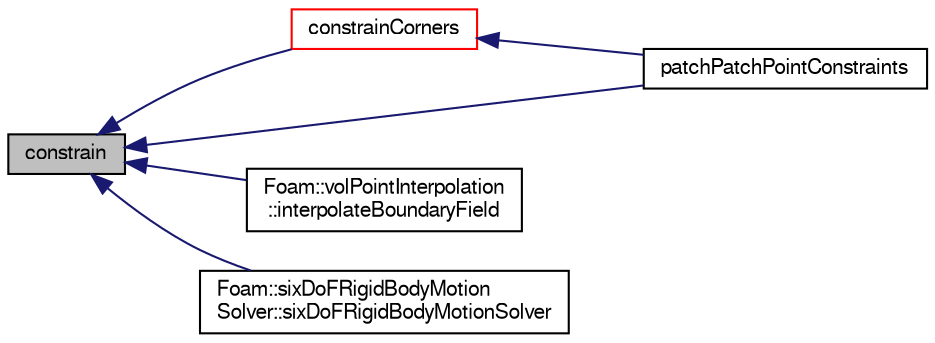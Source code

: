 digraph "constrain"
{
  bgcolor="transparent";
  edge [fontname="FreeSans",fontsize="10",labelfontname="FreeSans",labelfontsize="10"];
  node [fontname="FreeSans",fontsize="10",shape=record];
  rankdir="LR";
  Node570 [label="constrain",height=0.2,width=0.4,color="black", fillcolor="grey75", style="filled", fontcolor="black"];
  Node570 -> Node571 [dir="back",color="midnightblue",fontsize="10",style="solid",fontname="FreeSans"];
  Node571 [label="constrainCorners",height=0.2,width=0.4,color="red",URL="$a23282.html#ac76c88ff18a78925cf0fcc2eec75af40",tooltip="Apply patch-patch constraints only. "];
  Node571 -> Node574 [dir="back",color="midnightblue",fontsize="10",style="solid",fontname="FreeSans"];
  Node574 [label="patchPatchPointConstraints",height=0.2,width=0.4,color="black",URL="$a23282.html#a874c77b203d051476f7319bfbb329829",tooltip="Actual constraints. "];
  Node570 -> Node583 [dir="back",color="midnightblue",fontsize="10",style="solid",fontname="FreeSans"];
  Node583 [label="Foam::volPointInterpolation\l::interpolateBoundaryField",height=0.2,width=0.4,color="black",URL="$a23286.html#a936aa4b556cdd4187b15465740bae64c",tooltip="Interpolate boundary with constraints/boundary conditions. "];
  Node570 -> Node574 [dir="back",color="midnightblue",fontsize="10",style="solid",fontname="FreeSans"];
  Node570 -> Node584 [dir="back",color="midnightblue",fontsize="10",style="solid",fontname="FreeSans"];
  Node584 [label="Foam::sixDoFRigidBodyMotion\lSolver::sixDoFRigidBodyMotionSolver",height=0.2,width=0.4,color="black",URL="$a29550.html#a2b573e859751656bf3a214555cf1976e",tooltip="Construct from polyMesh and IOdictionary. "];
}
